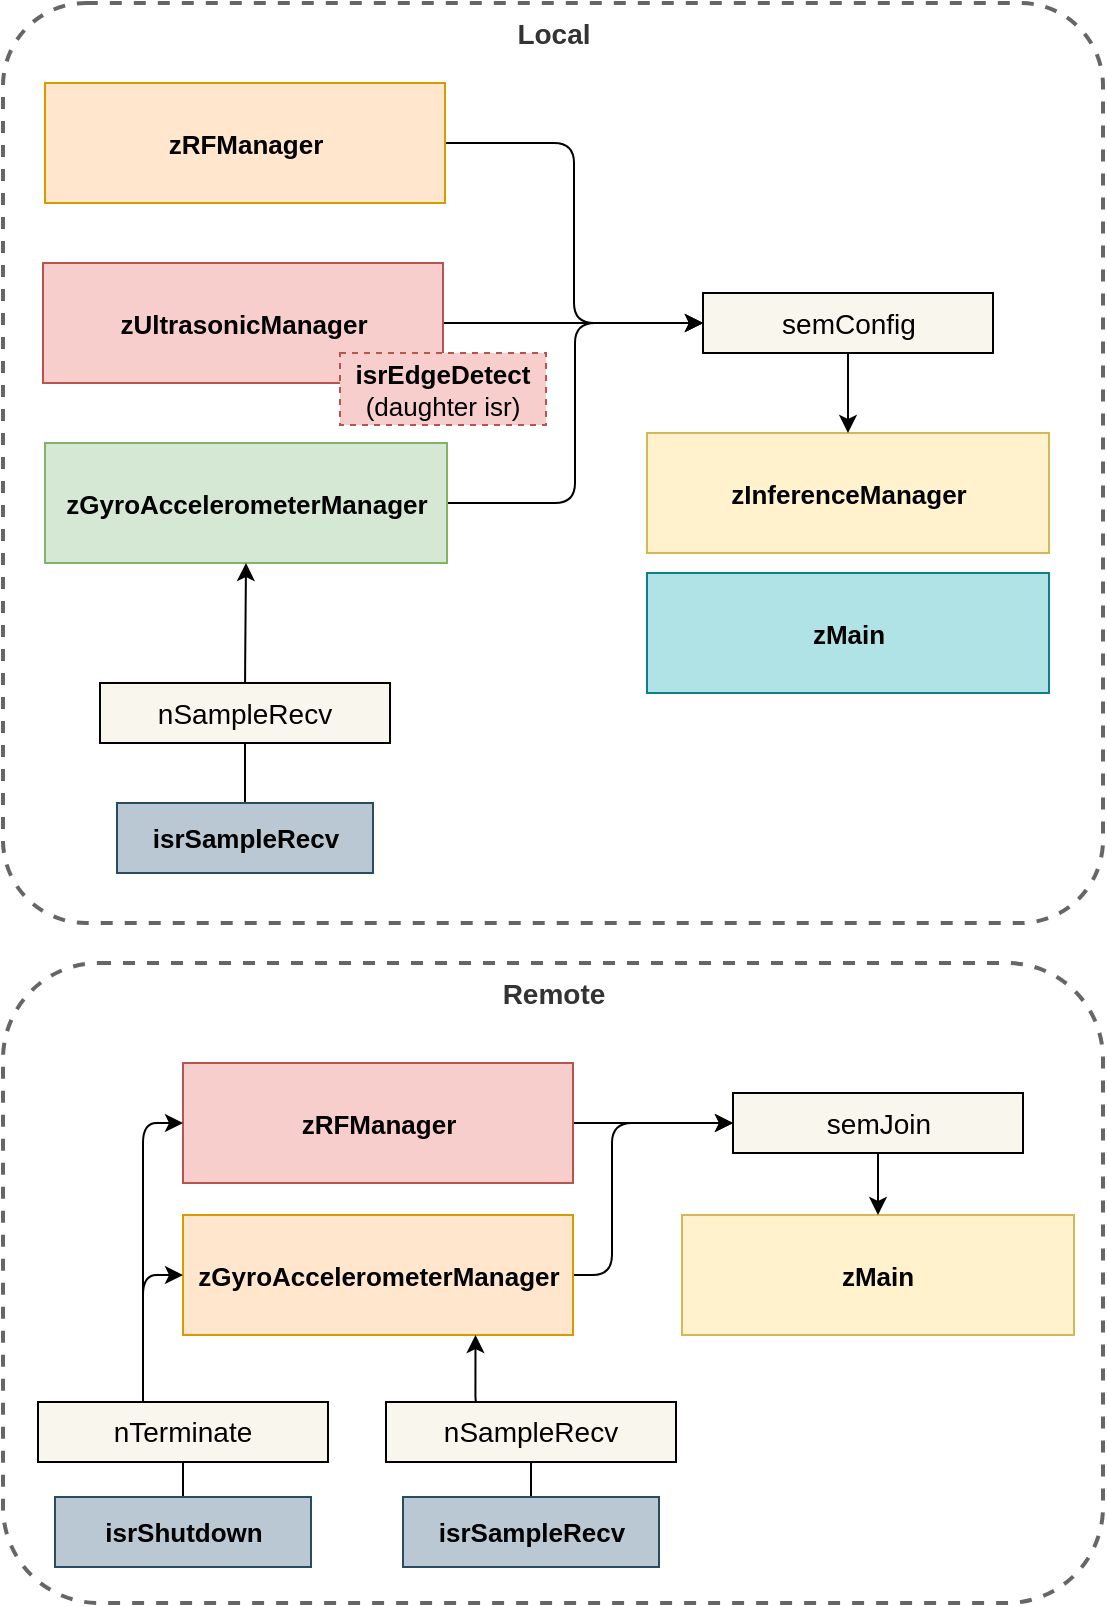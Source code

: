 <mxfile version="12.3.2" type="device" pages="1"><diagram id="hZe1_MZsIaG8cS2evy4I" name="Page-1"><mxGraphModel dx="331" dy="193" grid="1" gridSize="10" guides="1" tooltips="1" connect="1" arrows="1" fold="1" page="1" pageScale="1" pageWidth="1169" pageHeight="827" math="0" shadow="0"><root><mxCell id="0"/><mxCell id="1" parent="0"/><mxCell id="LC7KdVgVvfujCkr2xrI4-17" value="&lt;font style=&quot;font-size: 14px&quot;&gt;&lt;b&gt;Remote&lt;/b&gt;&lt;/font&gt;" style="rounded=1;whiteSpace=wrap;html=1;dashed=1;verticalAlign=top;fillColor=none;strokeColor=#666666;fontColor=#333333;strokeWidth=2;" parent="1" vertex="1"><mxGeometry x="308.5" y="491.5" width="550" height="320" as="geometry"/></mxCell><mxCell id="LC7KdVgVvfujCkr2xrI4-35" value="&lt;font style=&quot;font-size: 14px&quot;&gt;&lt;b&gt;Local&lt;/b&gt;&lt;/font&gt;" style="rounded=1;whiteSpace=wrap;html=1;dashed=1;verticalAlign=top;arcSize=9;fillColor=none;strokeColor=#666666;fontColor=#333333;strokeWidth=2;" parent="1" vertex="1"><mxGeometry x="308.5" y="11.5" width="550" height="460" as="geometry"/></mxCell><mxCell id="LC7KdVgVvfujCkr2xrI4-22" style="edgeStyle=orthogonalEdgeStyle;rounded=1;orthogonalLoop=1;jettySize=auto;html=1;exitX=1;exitY=0.5;exitDx=0;exitDy=0;entryX=0;entryY=0.5;entryDx=0;entryDy=0;strokeColor=#000000;" parent="1" source="LC7KdVgVvfujCkr2xrI4-1" target="LC7KdVgVvfujCkr2xrI4-19" edge="1"><mxGeometry relative="1" as="geometry"/></mxCell><mxCell id="LC7KdVgVvfujCkr2xrI4-1" value="zUltrasonicManager" style="rounded=0;whiteSpace=wrap;html=1;fillColor=#f8cecc;strokeColor=#b85450;strokeWidth=1;fontStyle=1;fontSize=13;" parent="1" vertex="1"><mxGeometry x="328.5" y="141.5" width="200" height="60" as="geometry"/></mxCell><mxCell id="LC7KdVgVvfujCkr2xrI4-21" style="edgeStyle=orthogonalEdgeStyle;rounded=1;orthogonalLoop=1;jettySize=auto;html=1;exitX=1;exitY=0.5;exitDx=0;exitDy=0;entryX=0;entryY=0.5;entryDx=0;entryDy=0;strokeColor=#000000;" parent="1" source="LC7KdVgVvfujCkr2xrI4-4" target="LC7KdVgVvfujCkr2xrI4-19" edge="1"><mxGeometry relative="1" as="geometry"/></mxCell><mxCell id="LC7KdVgVvfujCkr2xrI4-4" value="zGyroAccelerometerManager" style="rounded=0;whiteSpace=wrap;html=1;fillColor=#d5e8d4;strokeColor=#82b366;strokeWidth=1;fontStyle=1;fontSize=13;" parent="1" vertex="1"><mxGeometry x="329.5" y="231.5" width="201" height="60" as="geometry"/></mxCell><mxCell id="LC7KdVgVvfujCkr2xrI4-5" value="&lt;b&gt;isrEdgeDetect &lt;/b&gt;(&lt;span style=&quot;font-size: 13px&quot;&gt;daughter isr)&lt;/span&gt;" style="rounded=0;whiteSpace=wrap;html=1;fillColor=#f8cecc;strokeColor=#b85450;strokeWidth=1;fontStyle=0;fontSize=13;dashed=1;" parent="1" vertex="1"><mxGeometry x="477" y="186.5" width="103" height="36" as="geometry"/></mxCell><mxCell id="LC7KdVgVvfujCkr2xrI4-9" value="&lt;span style=&quot;font-size: 13px&quot;&gt;zMain&lt;/span&gt;" style="rounded=0;whiteSpace=wrap;html=1;fillColor=#b0e3e6;strokeColor=#0e8088;strokeWidth=1;fontStyle=1;fontSize=13;" parent="1" vertex="1"><mxGeometry x="630.5" y="296.5" width="201" height="60" as="geometry"/></mxCell><mxCell id="LC7KdVgVvfujCkr2xrI4-23" style="edgeStyle=orthogonalEdgeStyle;rounded=1;orthogonalLoop=1;jettySize=auto;html=1;exitX=1;exitY=0.5;exitDx=0;exitDy=0;entryX=0;entryY=0.5;entryDx=0;entryDy=0;strokeColor=#000000;" parent="1" source="LC7KdVgVvfujCkr2xrI4-13" target="LC7KdVgVvfujCkr2xrI4-19" edge="1"><mxGeometry relative="1" as="geometry"/></mxCell><mxCell id="LC7KdVgVvfujCkr2xrI4-13" value="zRFManager" style="rounded=0;whiteSpace=wrap;html=1;fillColor=#ffe6cc;strokeColor=#d79b00;strokeWidth=1;fontStyle=1;fontSize=13;" parent="1" vertex="1"><mxGeometry x="329.5" y="51.5" width="200" height="60" as="geometry"/></mxCell><mxCell id="LC7KdVgVvfujCkr2xrI4-14" value="zInferenceManager" style="rounded=0;whiteSpace=wrap;html=1;fillColor=#fff2cc;strokeColor=#d6b656;strokeWidth=1;fontStyle=1;fontSize=13;" parent="1" vertex="1"><mxGeometry x="630.5" y="226.5" width="201" height="60" as="geometry"/></mxCell><mxCell id="LC7KdVgVvfujCkr2xrI4-29" style="edgeStyle=orthogonalEdgeStyle;rounded=1;orthogonalLoop=1;jettySize=auto;html=1;exitX=0.5;exitY=1;exitDx=0;exitDy=0;entryX=0.5;entryY=0;entryDx=0;entryDy=0;strokeColor=#000000;" parent="1" source="LC7KdVgVvfujCkr2xrI4-19" target="LC7KdVgVvfujCkr2xrI4-14" edge="1"><mxGeometry relative="1" as="geometry"/></mxCell><mxCell id="LC7KdVgVvfujCkr2xrI4-19" value="&lt;font style=&quot;font-size: 14px&quot;&gt;semConfig&lt;/font&gt;" style="rounded=0;whiteSpace=wrap;html=1;fillColor=#f9f7ed;strokeColor=#000000;" parent="1" vertex="1"><mxGeometry x="658.5" y="156.5" width="145" height="30" as="geometry"/></mxCell><mxCell id="LC7KdVgVvfujCkr2xrI4-26" style="edgeStyle=orthogonalEdgeStyle;rounded=1;orthogonalLoop=1;jettySize=auto;html=1;exitX=0.5;exitY=0;exitDx=0;exitDy=0;entryX=0.5;entryY=1;entryDx=0;entryDy=0;strokeColor=#000000;" parent="1" source="LC7KdVgVvfujCkr2xrI4-25" target="LC7KdVgVvfujCkr2xrI4-4" edge="1"><mxGeometry relative="1" as="geometry"/></mxCell><mxCell id="LC7KdVgVvfujCkr2xrI4-25" value="isrSampleRecv" style="rounded=0;whiteSpace=wrap;html=1;fillColor=#BAC8D3;strokeColor=#2B4B63;strokeWidth=1;fontStyle=1;fontSize=13;" parent="1" vertex="1"><mxGeometry x="365.5" y="411.5" width="128" height="35" as="geometry"/></mxCell><mxCell id="LC7KdVgVvfujCkr2xrI4-6" value="&lt;font style=&quot;font-size: 14px&quot;&gt;nSampleRecv&lt;/font&gt;" style="rounded=0;whiteSpace=wrap;html=1;fillColor=#f9f7ed;strokeColor=#000000;" parent="1" vertex="1"><mxGeometry x="357" y="351.5" width="145" height="30" as="geometry"/></mxCell><mxCell id="LC7KdVgVvfujCkr2xrI4-30" style="edgeStyle=orthogonalEdgeStyle;rounded=1;orthogonalLoop=1;jettySize=auto;html=1;exitX=1;exitY=0.5;exitDx=0;exitDy=0;entryX=0;entryY=0.5;entryDx=0;entryDy=0;strokeColor=#000000;" parent="1" source="LC7KdVgVvfujCkr2xrI4-2" target="LC7KdVgVvfujCkr2xrI4-27" edge="1"><mxGeometry relative="1" as="geometry"><Array as="points"><mxPoint x="613" y="647.5"/><mxPoint x="613" y="571.5"/></Array></mxGeometry></mxCell><mxCell id="LC7KdVgVvfujCkr2xrI4-2" value="zGyroAccelerometerManager" style="rounded=0;whiteSpace=wrap;html=1;fillColor=#ffe6cc;strokeColor=#d79b00;strokeWidth=1;fontStyle=1;fontSize=13;" parent="1" vertex="1"><mxGeometry x="398.5" y="617.5" width="195" height="60" as="geometry"/></mxCell><mxCell id="LC7KdVgVvfujCkr2xrI4-3" value="zMain" style="rounded=0;whiteSpace=wrap;html=1;fillColor=#fff2cc;strokeColor=#d6b656;strokeWidth=1;fontStyle=1;fontSize=13;" parent="1" vertex="1"><mxGeometry x="648" y="617.5" width="196" height="60" as="geometry"/></mxCell><mxCell id="LC7KdVgVvfujCkr2xrI4-33" style="edgeStyle=orthogonalEdgeStyle;rounded=1;orthogonalLoop=1;jettySize=auto;html=1;exitX=1;exitY=0.5;exitDx=0;exitDy=0;entryX=0;entryY=0.5;entryDx=0;entryDy=0;strokeColor=#000000;" parent="1" source="LC7KdVgVvfujCkr2xrI4-12" target="LC7KdVgVvfujCkr2xrI4-27" edge="1"><mxGeometry relative="1" as="geometry"/></mxCell><mxCell id="LC7KdVgVvfujCkr2xrI4-12" value="zRFManager" style="rounded=0;whiteSpace=wrap;html=1;fillColor=#f8cecc;strokeColor=#b85450;strokeWidth=1;fontStyle=1;fontSize=13;" parent="1" vertex="1"><mxGeometry x="398.5" y="541.5" width="195" height="60" as="geometry"/></mxCell><mxCell id="LC7KdVgVvfujCkr2xrI4-34" style="edgeStyle=orthogonalEdgeStyle;rounded=1;orthogonalLoop=1;jettySize=auto;html=1;exitX=0.5;exitY=1;exitDx=0;exitDy=0;entryX=0.5;entryY=0;entryDx=0;entryDy=0;strokeColor=#000000;" parent="1" source="LC7KdVgVvfujCkr2xrI4-27" target="LC7KdVgVvfujCkr2xrI4-3" edge="1"><mxGeometry relative="1" as="geometry"/></mxCell><mxCell id="LC7KdVgVvfujCkr2xrI4-27" value="&lt;font style=&quot;font-size: 14px&quot;&gt;semJoin&lt;/font&gt;" style="rounded=0;whiteSpace=wrap;html=1;fillColor=#f9f7ed;strokeColor=#000000;" parent="1" vertex="1"><mxGeometry x="673.5" y="556.5" width="145" height="30" as="geometry"/></mxCell><mxCell id="LC7KdVgVvfujCkr2xrI4-46" style="edgeStyle=orthogonalEdgeStyle;rounded=1;orthogonalLoop=1;jettySize=auto;html=1;exitX=0.5;exitY=0;exitDx=0;exitDy=0;entryX=0.75;entryY=1;entryDx=0;entryDy=0;strokeColor=#000000;" parent="1" source="LC7KdVgVvfujCkr2xrI4-36" target="LC7KdVgVvfujCkr2xrI4-2" edge="1"><mxGeometry relative="1" as="geometry"/></mxCell><mxCell id="LC7KdVgVvfujCkr2xrI4-36" value="isrSampleRecv" style="rounded=0;whiteSpace=wrap;html=1;fillColor=#BAC8D3;strokeColor=#2B4B63;strokeWidth=1;fontStyle=1;fontSize=13;" parent="1" vertex="1"><mxGeometry x="508.5" y="758.5" width="128" height="35" as="geometry"/></mxCell><mxCell id="LC7KdVgVvfujCkr2xrI4-37" value="&lt;font style=&quot;font-size: 14px&quot;&gt;nSampleRecv&lt;/font&gt;" style="rounded=0;whiteSpace=wrap;html=1;fillColor=#f9f7ed;strokeColor=#000000;" parent="1" vertex="1"><mxGeometry x="500" y="711" width="145" height="30" as="geometry"/></mxCell><mxCell id="LC7KdVgVvfujCkr2xrI4-42" style="edgeStyle=orthogonalEdgeStyle;rounded=1;orthogonalLoop=1;jettySize=auto;html=1;exitX=0.5;exitY=0;exitDx=0;exitDy=0;entryX=0;entryY=0.5;entryDx=0;entryDy=0;strokeColor=#000000;" parent="1" source="LC7KdVgVvfujCkr2xrI4-41" target="LC7KdVgVvfujCkr2xrI4-12" edge="1"><mxGeometry relative="1" as="geometry"><Array as="points"><mxPoint x="398.5" y="761.5"/><mxPoint x="398.5" y="731.5"/><mxPoint x="378.5" y="731.5"/><mxPoint x="378.5" y="571.5"/></Array></mxGeometry></mxCell><mxCell id="LC7KdVgVvfujCkr2xrI4-43" style="edgeStyle=orthogonalEdgeStyle;rounded=1;orthogonalLoop=1;jettySize=auto;html=1;exitX=0.5;exitY=0;exitDx=0;exitDy=0;entryX=0;entryY=0.5;entryDx=0;entryDy=0;strokeColor=#000000;" parent="1" source="LC7KdVgVvfujCkr2xrI4-41" target="LC7KdVgVvfujCkr2xrI4-2" edge="1"><mxGeometry relative="1" as="geometry"><Array as="points"><mxPoint x="398.5" y="761.5"/><mxPoint x="398.5" y="719.5"/><mxPoint x="378.5" y="719.5"/><mxPoint x="378.5" y="647.5"/></Array></mxGeometry></mxCell><mxCell id="LC7KdVgVvfujCkr2xrI4-41" value="isrShutdown" style="rounded=0;whiteSpace=wrap;html=1;fillColor=#BAC8D3;strokeColor=#2B4B63;strokeWidth=1;fontStyle=1;fontSize=13;" parent="1" vertex="1"><mxGeometry x="334.5" y="758.5" width="128" height="35" as="geometry"/></mxCell><mxCell id="LC7KdVgVvfujCkr2xrI4-44" value="&lt;font style=&quot;font-size: 14px&quot;&gt;nTerminate&lt;/font&gt;" style="rounded=0;whiteSpace=wrap;html=1;fillColor=#f9f7ed;strokeColor=#000000;" parent="1" vertex="1"><mxGeometry x="326" y="711" width="145" height="30" as="geometry"/></mxCell></root></mxGraphModel></diagram></mxfile>